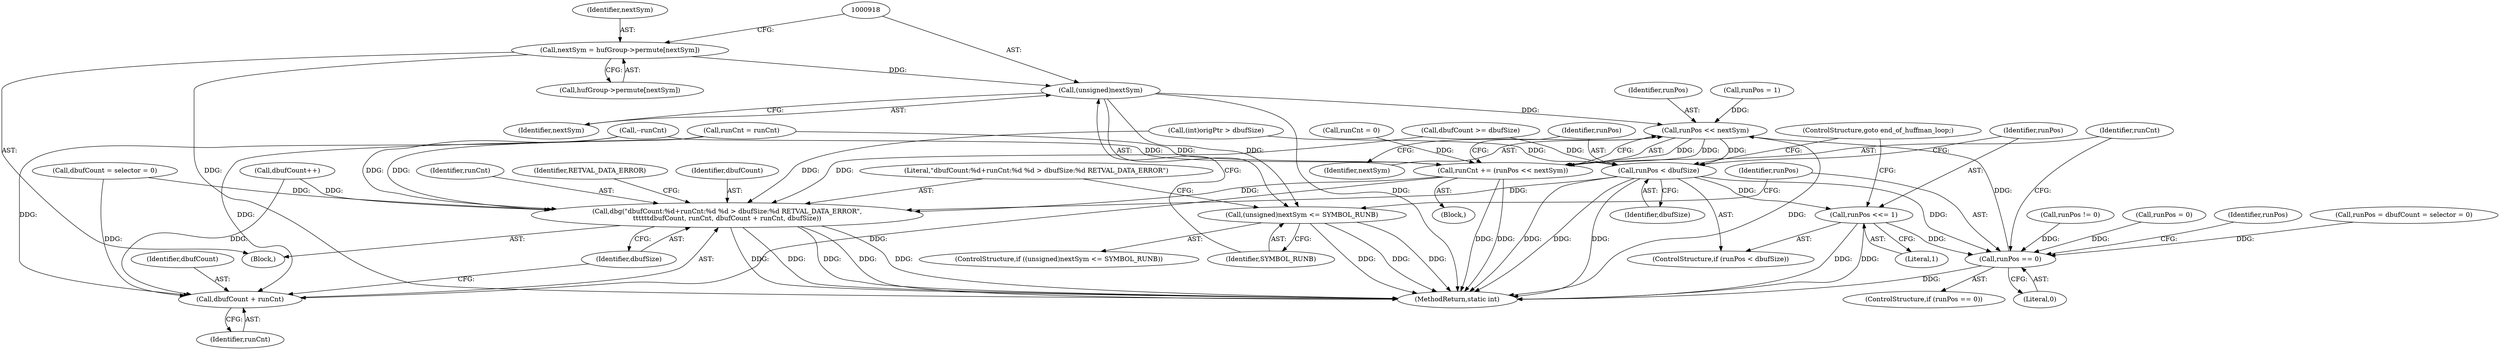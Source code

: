 digraph "0_busybox_0402cb32df015d9372578e3db27db47b33d5c7b0@array" {
"1000908" [label="(Call,nextSym = hufGroup->permute[nextSym])"];
"1000917" [label="(Call,(unsigned)nextSym)"];
"1000916" [label="(Call,(unsigned)nextSym <= SYMBOL_RUNB)"];
"1000935" [label="(Call,runPos << nextSym)"];
"1000933" [label="(Call,runCnt += (runPos << nextSym))"];
"1000946" [label="(Call,dbg(\"dbufCount:%d+runCnt:%d %d > dbufSize:%d RETVAL_DATA_ERROR\",\n\t\t\t\t\t\tdbufCount, runCnt, dbufCount + runCnt, dbufSize))"];
"1000950" [label="(Call,dbufCount + runCnt)"];
"1000939" [label="(Call,runPos < dbufSize)"];
"1000923" [label="(Call,runPos == 0)"];
"1000942" [label="(Call,runPos <<= 1)"];
"1000939" [label="(Call,runPos < dbufSize)"];
"1000175" [label="(Call,runCnt = runCnt)"];
"1000935" [label="(Call,runPos << nextSym)"];
"1000259" [label="(Call,(int)origPtr > dbufSize)"];
"1000951" [label="(Identifier,dbufCount)"];
"1000952" [label="(Identifier,runCnt)"];
"1000938" [label="(ControlStructure,if (runPos < dbufSize))"];
"1000922" [label="(ControlStructure,if (runPos == 0))"];
"1000925" [label="(Literal,0)"];
"1000955" [label="(Identifier,RETVAL_DATA_ERROR)"];
"1000993" [label="(Call,--runCnt)"];
"1000948" [label="(Identifier,dbufCount)"];
"1000930" [label="(Call,runCnt = 0)"];
"1001173" [label="(MethodReturn,static int)"];
"1000916" [label="(Call,(unsigned)nextSym <= SYMBOL_RUNB)"];
"1000923" [label="(Call,runPos == 0)"];
"1000957" [label="(Call,runPos != 0)"];
"1000909" [label="(Identifier,nextSym)"];
"1000729" [label="(Call,dbufCount = selector = 0)"];
"1000946" [label="(Call,dbg(\"dbufCount:%d+runCnt:%d %d > dbufSize:%d RETVAL_DATA_ERROR\",\n\t\t\t\t\t\tdbufCount, runCnt, dbufCount + runCnt, dbufSize))"];
"1000945" [label="(ControlStructure,goto end_of_huffman_loop;)"];
"1000936" [label="(Identifier,runPos)"];
"1000934" [label="(Identifier,runCnt)"];
"1000937" [label="(Identifier,nextSym)"];
"1000953" [label="(Identifier,dbufSize)"];
"1000940" [label="(Identifier,runPos)"];
"1001024" [label="(Call,dbufCount >= dbufSize)"];
"1000947" [label="(Literal,\"dbufCount:%d+runCnt:%d %d > dbufSize:%d RETVAL_DATA_ERROR\")"];
"1001004" [label="(Call,runPos = 0)"];
"1000942" [label="(Call,runPos <<= 1)"];
"1000933" [label="(Call,runCnt += (runPos << nextSym))"];
"1000910" [label="(Call,hufGroup->permute[nextSym])"];
"1000917" [label="(Call,(unsigned)nextSym)"];
"1000927" [label="(Call,runPos = 1)"];
"1000921" [label="(Block,)"];
"1000908" [label="(Call,nextSym = hufGroup->permute[nextSym])"];
"1000924" [label="(Identifier,runPos)"];
"1000941" [label="(Identifier,dbufSize)"];
"1000928" [label="(Identifier,runPos)"];
"1000920" [label="(Identifier,SYMBOL_RUNB)"];
"1000943" [label="(Identifier,runPos)"];
"1000949" [label="(Identifier,runCnt)"];
"1000915" [label="(ControlStructure,if ((unsigned)nextSym <= SYMBOL_RUNB))"];
"1000944" [label="(Literal,1)"];
"1000727" [label="(Call,runPos = dbufCount = selector = 0)"];
"1000735" [label="(Block,)"];
"1000950" [label="(Call,dbufCount + runCnt)"];
"1000919" [label="(Identifier,nextSym)"];
"1001051" [label="(Call,dbufCount++)"];
"1000908" -> "1000735"  [label="AST: "];
"1000908" -> "1000910"  [label="CFG: "];
"1000909" -> "1000908"  [label="AST: "];
"1000910" -> "1000908"  [label="AST: "];
"1000918" -> "1000908"  [label="CFG: "];
"1000908" -> "1001173"  [label="DDG: "];
"1000908" -> "1000917"  [label="DDG: "];
"1000917" -> "1000916"  [label="AST: "];
"1000917" -> "1000919"  [label="CFG: "];
"1000918" -> "1000917"  [label="AST: "];
"1000919" -> "1000917"  [label="AST: "];
"1000920" -> "1000917"  [label="CFG: "];
"1000917" -> "1001173"  [label="DDG: "];
"1000917" -> "1000916"  [label="DDG: "];
"1000917" -> "1000935"  [label="DDG: "];
"1000916" -> "1000915"  [label="AST: "];
"1000916" -> "1000920"  [label="CFG: "];
"1000920" -> "1000916"  [label="AST: "];
"1000924" -> "1000916"  [label="CFG: "];
"1000947" -> "1000916"  [label="CFG: "];
"1000916" -> "1001173"  [label="DDG: "];
"1000916" -> "1001173"  [label="DDG: "];
"1000916" -> "1001173"  [label="DDG: "];
"1000935" -> "1000933"  [label="AST: "];
"1000935" -> "1000937"  [label="CFG: "];
"1000936" -> "1000935"  [label="AST: "];
"1000937" -> "1000935"  [label="AST: "];
"1000933" -> "1000935"  [label="CFG: "];
"1000935" -> "1001173"  [label="DDG: "];
"1000935" -> "1000933"  [label="DDG: "];
"1000935" -> "1000933"  [label="DDG: "];
"1000927" -> "1000935"  [label="DDG: "];
"1000923" -> "1000935"  [label="DDG: "];
"1000935" -> "1000939"  [label="DDG: "];
"1000933" -> "1000921"  [label="AST: "];
"1000934" -> "1000933"  [label="AST: "];
"1000940" -> "1000933"  [label="CFG: "];
"1000933" -> "1001173"  [label="DDG: "];
"1000933" -> "1001173"  [label="DDG: "];
"1000175" -> "1000933"  [label="DDG: "];
"1000993" -> "1000933"  [label="DDG: "];
"1000930" -> "1000933"  [label="DDG: "];
"1000933" -> "1000946"  [label="DDG: "];
"1000933" -> "1000950"  [label="DDG: "];
"1000946" -> "1000735"  [label="AST: "];
"1000946" -> "1000953"  [label="CFG: "];
"1000947" -> "1000946"  [label="AST: "];
"1000948" -> "1000946"  [label="AST: "];
"1000949" -> "1000946"  [label="AST: "];
"1000950" -> "1000946"  [label="AST: "];
"1000953" -> "1000946"  [label="AST: "];
"1000955" -> "1000946"  [label="CFG: "];
"1000946" -> "1001173"  [label="DDG: "];
"1000946" -> "1001173"  [label="DDG: "];
"1000946" -> "1001173"  [label="DDG: "];
"1000946" -> "1001173"  [label="DDG: "];
"1000946" -> "1001173"  [label="DDG: "];
"1000729" -> "1000946"  [label="DDG: "];
"1001051" -> "1000946"  [label="DDG: "];
"1000175" -> "1000946"  [label="DDG: "];
"1000993" -> "1000946"  [label="DDG: "];
"1001024" -> "1000946"  [label="DDG: "];
"1000939" -> "1000946"  [label="DDG: "];
"1000259" -> "1000946"  [label="DDG: "];
"1000950" -> "1000952"  [label="CFG: "];
"1000951" -> "1000950"  [label="AST: "];
"1000952" -> "1000950"  [label="AST: "];
"1000953" -> "1000950"  [label="CFG: "];
"1000729" -> "1000950"  [label="DDG: "];
"1001051" -> "1000950"  [label="DDG: "];
"1000175" -> "1000950"  [label="DDG: "];
"1000993" -> "1000950"  [label="DDG: "];
"1000939" -> "1000938"  [label="AST: "];
"1000939" -> "1000941"  [label="CFG: "];
"1000940" -> "1000939"  [label="AST: "];
"1000941" -> "1000939"  [label="AST: "];
"1000943" -> "1000939"  [label="CFG: "];
"1000945" -> "1000939"  [label="CFG: "];
"1000939" -> "1001173"  [label="DDG: "];
"1000939" -> "1001173"  [label="DDG: "];
"1000939" -> "1001173"  [label="DDG: "];
"1000939" -> "1000923"  [label="DDG: "];
"1001024" -> "1000939"  [label="DDG: "];
"1000259" -> "1000939"  [label="DDG: "];
"1000939" -> "1000942"  [label="DDG: "];
"1000923" -> "1000922"  [label="AST: "];
"1000923" -> "1000925"  [label="CFG: "];
"1000924" -> "1000923"  [label="AST: "];
"1000925" -> "1000923"  [label="AST: "];
"1000928" -> "1000923"  [label="CFG: "];
"1000934" -> "1000923"  [label="CFG: "];
"1000923" -> "1001173"  [label="DDG: "];
"1000942" -> "1000923"  [label="DDG: "];
"1001004" -> "1000923"  [label="DDG: "];
"1000727" -> "1000923"  [label="DDG: "];
"1000957" -> "1000923"  [label="DDG: "];
"1000942" -> "1000938"  [label="AST: "];
"1000942" -> "1000944"  [label="CFG: "];
"1000943" -> "1000942"  [label="AST: "];
"1000944" -> "1000942"  [label="AST: "];
"1000945" -> "1000942"  [label="CFG: "];
"1000942" -> "1001173"  [label="DDG: "];
"1000942" -> "1001173"  [label="DDG: "];
}
